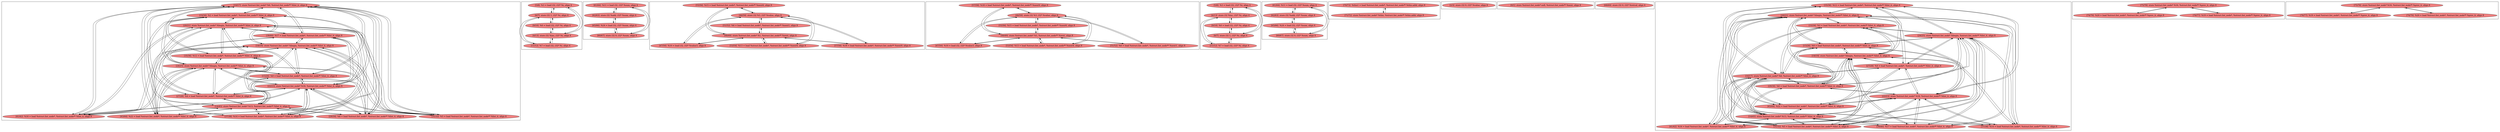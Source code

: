 
digraph G {





subgraph cluster19 {


node281 [fillcolor=lightcoral,label="[16/17]  store %struct.list_node* %6, %struct.list_node** %list_it, align 8",shape=ellipse,style=filled ]
node278 [fillcolor=lightcoral,label="[33/34]  %2 = load %struct.list_node*, %struct.list_node** %list_it, align 8",shape=ellipse,style=filled ]
node276 [fillcolor=lightcoral,label="[41/42]  %16 = load %struct.list_node*, %struct.list_node** %list_it, align 8",shape=ellipse,style=filled ]
node273 [fillcolor=lightcoral,label="[37/38]  %14 = load %struct.list_node*, %struct.list_node** %list_it, align 8",shape=ellipse,style=filled ]
node280 [fillcolor=lightcoral,label="[14/45]  store %struct.list_node* %13, %struct.list_node** %list_it, align 8",shape=ellipse,style=filled ]
node268 [fillcolor=lightcoral,label="[29/30]  %8 = load %struct.list_node*, %struct.list_node** %list_it, align 8",shape=ellipse,style=filled ]
node267 [fillcolor=lightcoral,label="[43/44]  %22 = load %struct.list_node*, %struct.list_node** %list_it, align 8",shape=ellipse,style=filled ]
node279 [fillcolor=lightcoral,label="[31/32]  %5 = load %struct.list_node*, %struct.list_node** %list_it, align 8",shape=ellipse,style=filled ]
node275 [fillcolor=lightcoral,label="[22/23]  store %struct.list_node* %18, %struct.list_node** %list_it, align 8",shape=ellipse,style=filled ]
node269 [fillcolor=lightcoral,label="[24/25]  store %struct.list_node* %begin, %struct.list_node** %list_it, align 8",shape=ellipse,style=filled ]
node282 [fillcolor=lightcoral,label="[18/19]  store %struct.list_node* %begin, %struct.list_node** %list_it, align 8",shape=ellipse,style=filled ]
node270 [fillcolor=lightcoral,label="[27/28]  %4 = load %struct.list_node*, %struct.list_node** %list_it, align 8",shape=ellipse,style=filled ]
node277 [fillcolor=lightcoral,label="[20/21]  store %struct.list_node* %begin, %struct.list_node** %list_it, align 8",shape=ellipse,style=filled ]
node271 [fillcolor=lightcoral,label="[15/26]  %9 = load %struct.list_node*, %struct.list_node** %list_it, align 8",shape=ellipse,style=filled ]
node274 [fillcolor=lightcoral,label="[35/36]  %12 = load %struct.list_node*, %struct.list_node** %list_it, align 8",shape=ellipse,style=filled ]
node272 [fillcolor=lightcoral,label="[39/40]  %17 = load %struct.list_node*, %struct.list_node** %list_it, align 8",shape=ellipse,style=filled ]

node279->node277 [ ]
node276->node281 [ ]
node278->node280 [ ]
node280->node278 [ ]
node282->node276 [ ]
node276->node280 [ ]
node280->node276 [ ]
node279->node275 [ ]
node275->node278 [ ]
node276->node275 [ ]
node275->node276 [ ]
node274->node282 [ ]
node281->node271 [ ]
node282->node274 [ ]
node280->node272 [ ]
node274->node281 [ ]
node281->node274 [ ]
node271->node281 [ ]
node277->node272 [ ]
node280->node274 [ ]
node275->node274 [ ]
node274->node275 [ ]
node273->node282 [ ]
node282->node273 [ ]
node274->node277 [ ]
node273->node281 [ ]
node275->node279 [ ]
node281->node273 [ ]
node273->node280 [ ]
node279->node280 [ ]
node280->node273 [ ]
node280->node279 [ ]
node282->node268 [ ]
node272->node282 [ ]
node275->node272 [ ]
node269->node279 [ ]
node277->node276 [ ]
node270->node275 [ ]
node267->node281 [ ]
node268->node280 [ ]
node275->node267 [ ]
node273->node277 [ ]
node279->node282 [ ]
node274->node280 [ ]
node280->node270 [ ]
node268->node275 [ ]
node278->node282 [ ]
node273->node275 [ ]
node277->node271 [ ]
node281->node279 [ ]
node281->node276 [ ]
node271->node280 [ ]
node268->node277 [ ]
node277->node279 [ ]
node281->node270 [ ]
node272->node275 [ ]
node272->node277 [ ]
node279->node281 [ ]
node281->node268 [ ]
node271->node277 [ ]
node275->node268 [ ]
node275->node271 [ ]
node279->node269 [ ]
node282->node279 [ ]
node276->node269 [ ]
node275->node270 [ ]
node269->node272 [ ]
node281->node267 [ ]
node276->node282 [ ]
node275->node273 [ ]
node271->node275 [ ]
node271->node282 [ ]
node277->node270 [ ]
node269->node276 [ ]
node280->node271 [ ]
node282->node271 [ ]
node273->node269 [ ]
node276->node277 [ ]
node267->node277 [ ]
node277->node273 [ ]
node274->node269 [ ]
node270->node281 [ ]
node282->node270 [ ]
node267->node282 [ ]
node269->node273 [ ]
node277->node267 [ ]
node268->node281 [ ]
node270->node277 [ ]
node282->node278 [ ]
node278->node277 [ ]
node272->node269 [ ]
node267->node269 [ ]
node269->node267 [ ]
node268->node282 [ ]
node280->node268 [ ]
node278->node275 [ ]
node270->node269 [ ]
node282->node272 [ ]
node271->node269 [ ]
node272->node280 [ ]
node269->node271 [ ]
node267->node275 [ ]
node281->node278 [ ]
node269->node270 [ ]
node278->node281 [ ]
node270->node282 [ ]
node268->node269 [ ]
node269->node268 [ ]
node278->node269 [ ]
node277->node274 [ ]
node269->node278 [ ]
node277->node278 [ ]
node282->node267 [ ]
node277->node268 [ ]
node280->node267 [ ]
node267->node280 [ ]
node281->node272 [ ]
node270->node280 [ ]
node269->node274 [ ]
node272->node281 [ ]


}

subgraph cluster17 {


node259 [fillcolor=lightcoral,label="[5/8]  %3 = load i32, i32* %i, align 4",shape=ellipse,style=filled ]
node257 [fillcolor=lightcoral,label="[6/7]  store i32 1, i32* %i, align 4",shape=ellipse,style=filled ]
node255 [fillcolor=lightcoral,label="[11/12]  %7 = load i32, i32* %i, align 4",shape=ellipse,style=filled ]
node258 [fillcolor=lightcoral,label="[4/13]  store i32 %inc, i32* %i, align 4",shape=ellipse,style=filled ]
node256 [fillcolor=lightcoral,label="[9/10]  %0 = load i32, i32* %i, align 4",shape=ellipse,style=filled ]

node256->node258 [ ]
node256->node257 [ ]
node257->node255 [ ]
node259->node258 [ ]
node258->node256 [ ]
node258->node259 [ ]
node259->node257 [ ]
node257->node259 [ ]
node257->node256 [ ]
node255->node257 [ ]
node258->node255 [ ]
node255->node258 [ ]


}

subgraph cluster15 {


node247 [fillcolor=lightcoral,label="[61/64]  %11 = load i32, i32* %sum, align 4",shape=ellipse,style=filled ]
node246 [fillcolor=lightcoral,label="[62/63]  store i32 %add, i32* %sum, align 4",shape=ellipse,style=filled ]
node244 [fillcolor=lightcoral,label="[60/67]  store i32 0, i32* %sum, align 4",shape=ellipse,style=filled ]
node245 [fillcolor=lightcoral,label="[65/66]  %24 = load i32, i32* %sum, align 4",shape=ellipse,style=filled ]

node246->node247 [ ]
node247->node246 [ ]
node245->node244 [ ]
node244->node247 [ ]
node247->node244 [ ]
node244->node245 [ ]
node245->node246 [ ]
node246->node245 [ ]


}

subgraph cluster18 {


node266 [fillcolor=lightcoral,label="[55/56]  %15 = load %struct.list_node*, %struct.list_node** %next6, align 8",shape=ellipse,style=filled ]
node261 [fillcolor=lightcoral,label="[47/50]  %10 = load i32, i32* %value3, align 8",shape=ellipse,style=filled ]
node265 [fillcolor=lightcoral,label="[53/54]  %13 = load %struct.list_node*, %struct.list_node** %next4, align 8",shape=ellipse,style=filled ]
node262 [fillcolor=lightcoral,label="[46/59]  store i32 %3, i32* %value, align 8",shape=ellipse,style=filled ]
node263 [fillcolor=lightcoral,label="[48/49]  store %struct.list_node* %1, %struct.list_node** %next, align 8",shape=ellipse,style=filled ]
node260 [fillcolor=lightcoral,label="[57/58]  %18 = load %struct.list_node*, %struct.list_node** %next9, align 8",shape=ellipse,style=filled ]
node264 [fillcolor=lightcoral,label="[51/52]  %6 = load %struct.list_node*, %struct.list_node** %next1, align 8",shape=ellipse,style=filled ]

node263->node266 [ ]
node262->node266 [ ]
node266->node263 [ ]
node262->node260 [ ]
node264->node262 [ ]
node261->node262 [ ]
node262->node261 [ ]
node263->node264 [ ]
node262->node264 [ ]
node263->node261 [ ]
node261->node263 [ ]
node265->node263 [ ]
node263->node265 [ ]
node260->node263 [ ]
node260->node262 [ ]
node264->node263 [ ]
node266->node262 [ ]
node263->node260 [ ]
node265->node262 [ ]
node262->node265 [ ]


}

subgraph cluster16 {


node254 [fillcolor=lightcoral,label="[57/58]  %18 = load %struct.list_node*, %struct.list_node** %next9, align 8",shape=ellipse,style=filled ]
node249 [fillcolor=lightcoral,label="[47/50]  %10 = load i32, i32* %value3, align 8",shape=ellipse,style=filled ]
node248 [fillcolor=lightcoral,label="[46/59]  store i32 %3, i32* %value, align 8",shape=ellipse,style=filled ]
node253 [fillcolor=lightcoral,label="[53/54]  %13 = load %struct.list_node*, %struct.list_node** %next4, align 8",shape=ellipse,style=filled ]
node250 [fillcolor=lightcoral,label="[48/49]  store %struct.list_node* %1, %struct.list_node** %next, align 8",shape=ellipse,style=filled ]
node251 [fillcolor=lightcoral,label="[51/52]  %6 = load %struct.list_node*, %struct.list_node** %next1, align 8",shape=ellipse,style=filled ]
node252 [fillcolor=lightcoral,label="[55/56]  %15 = load %struct.list_node*, %struct.list_node** %next6, align 8",shape=ellipse,style=filled ]

node252->node250 [ ]
node250->node252 [ ]
node254->node250 [ ]
node248->node254 [ ]
node250->node249 [ ]
node250->node254 [ ]
node248->node249 [ ]
node253->node250 [ ]
node250->node253 [ ]
node250->node251 [ ]
node253->node248 [ ]
node254->node248 [ ]
node248->node253 [ ]
node248->node252 [ ]
node249->node250 [ ]
node248->node251 [ ]
node251->node248 [ ]
node249->node248 [ ]
node251->node250 [ ]
node252->node248 [ ]


}

subgraph cluster12 {


node239 [fillcolor=lightcoral,label="[5/8]  %3 = load i32, i32* %i, align 4",shape=ellipse,style=filled ]
node237 [fillcolor=lightcoral,label="[4/13]  store i32 %inc, i32* %i, align 4",shape=ellipse,style=filled ]
node238 [fillcolor=lightcoral,label="[6/7]  store i32 1, i32* %i, align 4",shape=ellipse,style=filled ]
node235 [fillcolor=lightcoral,label="[11/12]  %7 = load i32, i32* %i, align 4",shape=ellipse,style=filled ]
node236 [fillcolor=lightcoral,label="[9/10]  %0 = load i32, i32* %i, align 4",shape=ellipse,style=filled ]

node235->node238 [ ]
node236->node238 [ ]
node238->node235 [ ]
node238->node236 [ ]
node237->node236 [ ]
node238->node239 [ ]
node236->node237 [ ]
node237->node239 [ ]
node239->node238 [ ]
node235->node237 [ ]
node239->node237 [ ]
node237->node235 [ ]


}

subgraph cluster7 {


node212 [fillcolor=lightcoral,label="[61/64]  %11 = load i32, i32* %sum, align 4",shape=ellipse,style=filled ]
node211 [fillcolor=lightcoral,label="[62/63]  store i32 %add, i32* %sum, align 4",shape=ellipse,style=filled ]
node209 [fillcolor=lightcoral,label="[60/67]  store i32 0, i32* %sum, align 4",shape=ellipse,style=filled ]
node210 [fillcolor=lightcoral,label="[65/66]  %24 = load i32, i32* %sum, align 4",shape=ellipse,style=filled ]

node211->node212 [ ]
node212->node211 [ ]
node209->node212 [ ]
node212->node209 [ ]
node211->node210 [ ]
node210->node209 [ ]
node209->node210 [ ]
node210->node211 [ ]


}

subgraph cluster8 {


node214 [fillcolor=lightcoral,label="[70/73]  %this1 = load %struct.list_node*, %struct.list_node** %this.addr, align 8",shape=ellipse,style=filled ]
node213 [fillcolor=lightcoral,label="[71/72]  store %struct.list_node* %this, %struct.list_node** %this.addr, align 8",shape=ellipse,style=filled ]

node213->node214 [ ]
node214->node213 [ ]


}

subgraph cluster14 {


node243 [fillcolor=lightcoral,label="[2/3]  store i32 0, i32* %value, align 8",shape=ellipse,style=filled ]



}

subgraph cluster6 {


node208 [fillcolor=lightcoral,label="[0/1]  store %struct.list_node* null, %struct.list_node** %next, align 8",shape=ellipse,style=filled ]



}

subgraph cluster9 {


node215 [fillcolor=lightcoral,label="[68/69]  store i32 0, i32* %retval, align 4",shape=ellipse,style=filled ]



}

subgraph cluster10 {


node230 [fillcolor=lightcoral,label="[35/36]  %12 = load %struct.list_node*, %struct.list_node** %list_it, align 8",shape=ellipse,style=filled ]
node227 [fillcolor=lightcoral,label="[20/21]  store %struct.list_node* %begin, %struct.list_node** %list_it, align 8",shape=ellipse,style=filled ]
node229 [fillcolor=lightcoral,label="[37/38]  %14 = load %struct.list_node*, %struct.list_node** %list_it, align 8",shape=ellipse,style=filled ]
node228 [fillcolor=lightcoral,label="[39/40]  %17 = load %struct.list_node*, %struct.list_node** %list_it, align 8",shape=ellipse,style=filled ]
node226 [fillcolor=lightcoral,label="[41/42]  %16 = load %struct.list_node*, %struct.list_node** %list_it, align 8",shape=ellipse,style=filled ]
node223 [fillcolor=lightcoral,label="[14/45]  store %struct.list_node* %13, %struct.list_node** %list_it, align 8",shape=ellipse,style=filled ]
node231 [fillcolor=lightcoral,label="[22/23]  store %struct.list_node* %18, %struct.list_node** %list_it, align 8",shape=ellipse,style=filled ]
node224 [fillcolor=lightcoral,label="[16/17]  store %struct.list_node* %6, %struct.list_node** %list_it, align 8",shape=ellipse,style=filled ]
node222 [fillcolor=lightcoral,label="[31/32]  %5 = load %struct.list_node*, %struct.list_node** %list_it, align 8",shape=ellipse,style=filled ]
node216 [fillcolor=lightcoral,label="[43/44]  %22 = load %struct.list_node*, %struct.list_node** %list_it, align 8",shape=ellipse,style=filled ]
node225 [fillcolor=lightcoral,label="[18/19]  store %struct.list_node* %begin, %struct.list_node** %list_it, align 8",shape=ellipse,style=filled ]
node218 [fillcolor=lightcoral,label="[24/25]  store %struct.list_node* %begin, %struct.list_node** %list_it, align 8",shape=ellipse,style=filled ]
node217 [fillcolor=lightcoral,label="[29/30]  %8 = load %struct.list_node*, %struct.list_node** %list_it, align 8",shape=ellipse,style=filled ]
node219 [fillcolor=lightcoral,label="[27/28]  %4 = load %struct.list_node*, %struct.list_node** %list_it, align 8",shape=ellipse,style=filled ]
node220 [fillcolor=lightcoral,label="[15/26]  %9 = load %struct.list_node*, %struct.list_node** %list_it, align 8",shape=ellipse,style=filled ]
node221 [fillcolor=lightcoral,label="[33/34]  %2 = load %struct.list_node*, %struct.list_node** %list_it, align 8",shape=ellipse,style=filled ]

node225->node230 [ ]
node224->node220 [ ]
node230->node225 [ ]
node225->node228 [ ]
node228->node225 [ ]
node224->node230 [ ]
node230->node224 [ ]
node224->node229 [ ]
node219->node223 [ ]
node228->node224 [ ]
node224->node226 [ ]
node228->node227 [ ]
node230->node223 [ ]
node223->node229 [ ]
node222->node223 [ ]
node229->node223 [ ]
node223->node228 [ ]
node223->node219 [ ]
node222->node231 [ ]
node228->node223 [ ]
node226->node223 [ ]
node223->node226 [ ]
node223->node221 [ ]
node226->node225 [ ]
node222->node227 [ ]
node227->node222 [ ]
node220->node224 [ ]
node225->node229 [ ]
node229->node225 [ ]
node224->node222 [ ]
node222->node224 [ ]
node225->node221 [ ]
node230->node218 [ ]
node225->node219 [ ]
node227->node229 [ ]
node216->node224 [ ]
node227->node230 [ ]
node221->node225 [ ]
node219->node231 [ ]
node218->node216 [ ]
node226->node224 [ ]
node219->node227 [ ]
node224->node216 [ ]
node225->node226 [ ]
node226->node227 [ ]
node223->node230 [ ]
node223->node222 [ ]
node231->node219 [ ]
node227->node220 [ ]
node219->node225 [ ]
node221->node218 [ ]
node229->node231 [ ]
node231->node216 [ ]
node231->node229 [ ]
node222->node218 [ ]
node227->node219 [ ]
node221->node224 [ ]
node224->node228 [ ]
node228->node231 [ ]
node230->node231 [ ]
node224->node217 [ ]
node229->node227 [ ]
node218->node229 [ ]
node220->node225 [ ]
node230->node227 [ ]
node218->node230 [ ]
node225->node222 [ ]
node228->node218 [ ]
node221->node231 [ ]
node227->node226 [ ]
node218->node228 [ ]
node229->node218 [ ]
node220->node231 [ ]
node217->node231 [ ]
node231->node226 [ ]
node224->node219 [ ]
node223->node220 [ ]
node223->node217 [ ]
node221->node223 [ ]
node225->node220 [ ]
node231->node220 [ ]
node226->node231 [ ]
node227->node228 [ ]
node218->node226 [ ]
node227->node221 [ ]
node231->node228 [ ]
node226->node218 [ ]
node223->node216 [ ]
node216->node231 [ ]
node219->node218 [ ]
node220->node218 [ ]
node231->node217 [ ]
node218->node220 [ ]
node219->node224 [ ]
node227->node216 [ ]
node216->node227 [ ]
node217->node224 [ ]
node216->node225 [ ]
node231->node230 [ ]
node216->node218 [ ]
node220->node223 [ ]
node218->node219 [ ]
node217->node218 [ ]
node225->node216 [ ]
node229->node224 [ ]
node218->node217 [ ]
node225->node217 [ ]
node218->node222 [ ]
node217->node223 [ ]
node222->node225 [ ]
node216->node223 [ ]
node231->node222 [ ]
node218->node221 [ ]
node217->node225 [ ]
node221->node227 [ ]
node231->node221 [ ]
node220->node227 [ ]
node227->node217 [ ]
node217->node227 [ ]
node224->node221 [ ]


}

subgraph cluster13 {


node242 [fillcolor=lightcoral,label="[75/78]  store %struct.list_node* %16, %struct.list_node** %prev_it, align 8",shape=ellipse,style=filled ]
node240 [fillcolor=lightcoral,label="[74/79]  %20 = load %struct.list_node*, %struct.list_node** %prev_it, align 8",shape=ellipse,style=filled ]
node241 [fillcolor=lightcoral,label="[76/77]  %19 = load %struct.list_node*, %struct.list_node** %prev_it, align 8",shape=ellipse,style=filled ]

node241->node242 [ ]
node242->node241 [ ]
node242->node240 [ ]
node240->node242 [ ]


}

subgraph cluster11 {


node234 [fillcolor=lightcoral,label="[75/78]  store %struct.list_node* %16, %struct.list_node** %prev_it, align 8",shape=ellipse,style=filled ]
node232 [fillcolor=lightcoral,label="[76/77]  %19 = load %struct.list_node*, %struct.list_node** %prev_it, align 8",shape=ellipse,style=filled ]
node233 [fillcolor=lightcoral,label="[74/79]  %20 = load %struct.list_node*, %struct.list_node** %prev_it, align 8",shape=ellipse,style=filled ]

node233->node234 [ ]
node234->node233 [ ]
node234->node232 [ ]
node232->node234 [ ]


}

}
